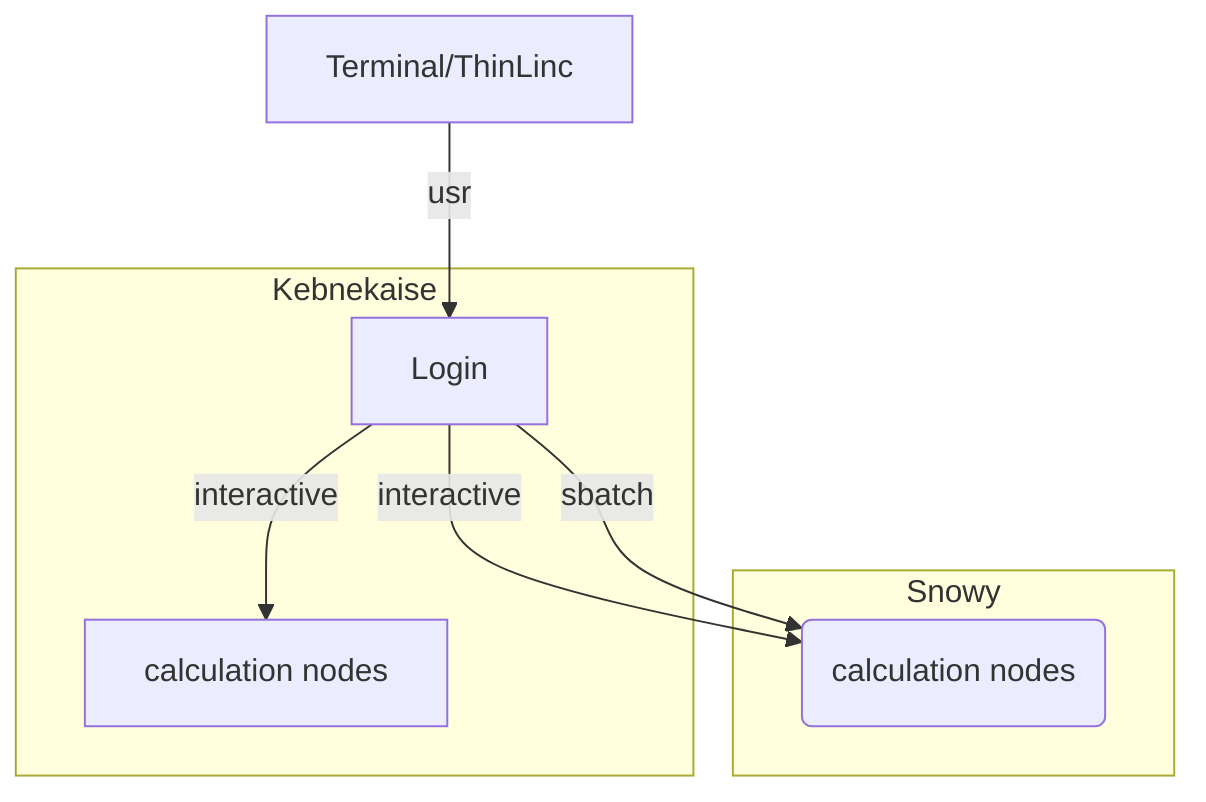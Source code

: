 graph TB

  Node1 -- interactive --> SubGraph2Flow
  Node1 -- sbatch --> SubGraph2Flow
  subgraph "Snowy"
  SubGraph2Flow(calculation nodes) 
        end

        Terminal/ThinLinc -- usr --> Node1
        

        subgraph "Kebnekaise"
        Node1[Login] -- interactive --> Node2[calculation nodes]
        end